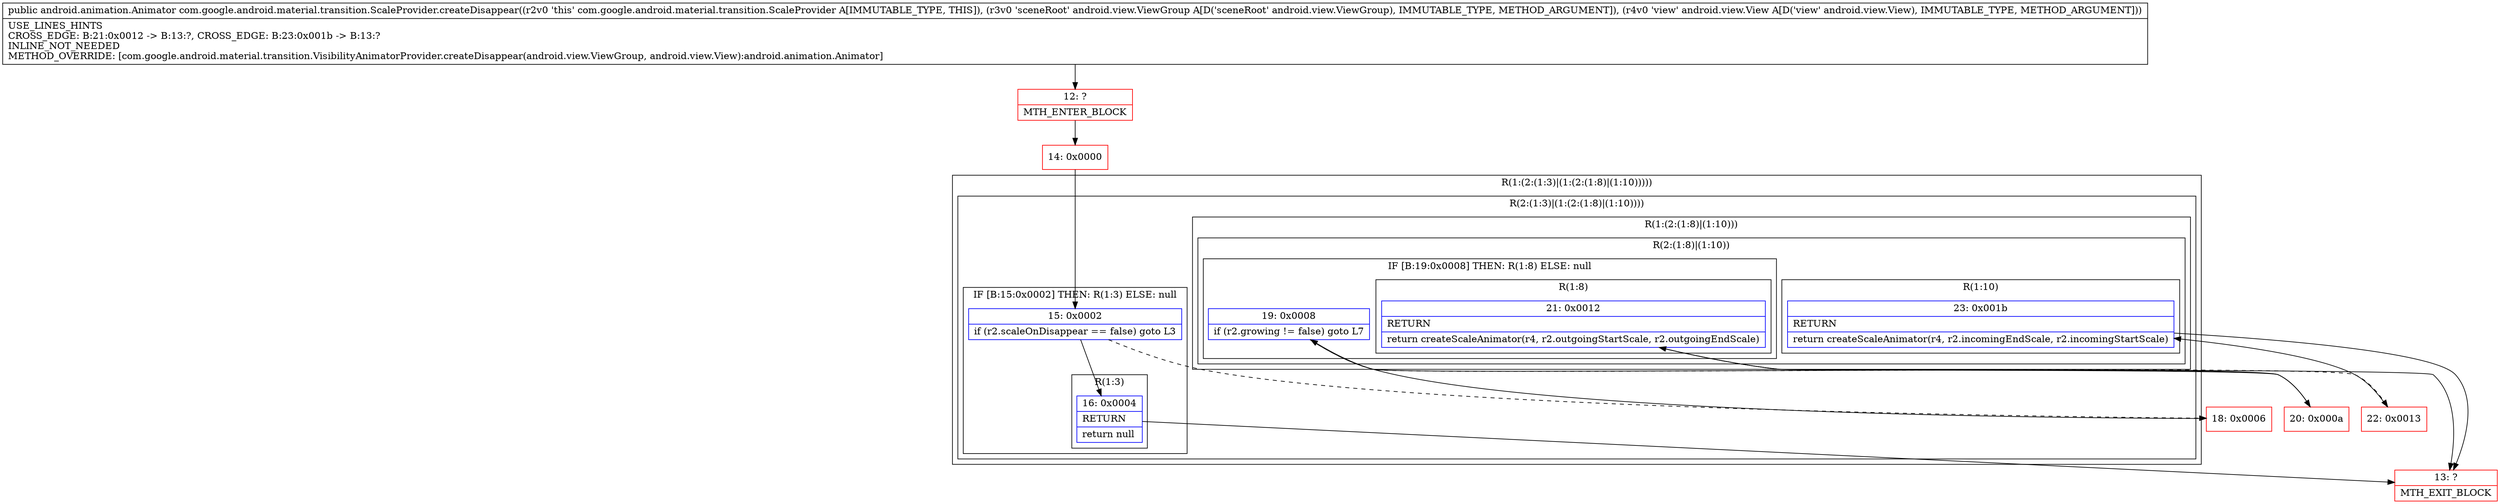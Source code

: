 digraph "CFG forcom.google.android.material.transition.ScaleProvider.createDisappear(Landroid\/view\/ViewGroup;Landroid\/view\/View;)Landroid\/animation\/Animator;" {
subgraph cluster_Region_495696980 {
label = "R(1:(2:(1:3)|(1:(2:(1:8)|(1:10)))))";
node [shape=record,color=blue];
subgraph cluster_Region_669581297 {
label = "R(2:(1:3)|(1:(2:(1:8)|(1:10))))";
node [shape=record,color=blue];
subgraph cluster_IfRegion_1092678928 {
label = "IF [B:15:0x0002] THEN: R(1:3) ELSE: null";
node [shape=record,color=blue];
Node_15 [shape=record,label="{15\:\ 0x0002|if (r2.scaleOnDisappear == false) goto L3\l}"];
subgraph cluster_Region_933851075 {
label = "R(1:3)";
node [shape=record,color=blue];
Node_16 [shape=record,label="{16\:\ 0x0004|RETURN\l|return null\l}"];
}
}
subgraph cluster_Region_1996495998 {
label = "R(1:(2:(1:8)|(1:10)))";
node [shape=record,color=blue];
subgraph cluster_Region_393699864 {
label = "R(2:(1:8)|(1:10))";
node [shape=record,color=blue];
subgraph cluster_IfRegion_1371114899 {
label = "IF [B:19:0x0008] THEN: R(1:8) ELSE: null";
node [shape=record,color=blue];
Node_19 [shape=record,label="{19\:\ 0x0008|if (r2.growing != false) goto L7\l}"];
subgraph cluster_Region_756168464 {
label = "R(1:8)";
node [shape=record,color=blue];
Node_21 [shape=record,label="{21\:\ 0x0012|RETURN\l|return createScaleAnimator(r4, r2.outgoingStartScale, r2.outgoingEndScale)\l}"];
}
}
subgraph cluster_Region_1510354208 {
label = "R(1:10)";
node [shape=record,color=blue];
Node_23 [shape=record,label="{23\:\ 0x001b|RETURN\l|return createScaleAnimator(r4, r2.incomingEndScale, r2.incomingStartScale)\l}"];
}
}
}
}
}
Node_12 [shape=record,color=red,label="{12\:\ ?|MTH_ENTER_BLOCK\l}"];
Node_14 [shape=record,color=red,label="{14\:\ 0x0000}"];
Node_13 [shape=record,color=red,label="{13\:\ ?|MTH_EXIT_BLOCK\l}"];
Node_18 [shape=record,color=red,label="{18\:\ 0x0006}"];
Node_20 [shape=record,color=red,label="{20\:\ 0x000a}"];
Node_22 [shape=record,color=red,label="{22\:\ 0x0013}"];
MethodNode[shape=record,label="{public android.animation.Animator com.google.android.material.transition.ScaleProvider.createDisappear((r2v0 'this' com.google.android.material.transition.ScaleProvider A[IMMUTABLE_TYPE, THIS]), (r3v0 'sceneRoot' android.view.ViewGroup A[D('sceneRoot' android.view.ViewGroup), IMMUTABLE_TYPE, METHOD_ARGUMENT]), (r4v0 'view' android.view.View A[D('view' android.view.View), IMMUTABLE_TYPE, METHOD_ARGUMENT]))  | USE_LINES_HINTS\lCROSS_EDGE: B:21:0x0012 \-\> B:13:?, CROSS_EDGE: B:23:0x001b \-\> B:13:?\lINLINE_NOT_NEEDED\lMETHOD_OVERRIDE: [com.google.android.material.transition.VisibilityAnimatorProvider.createDisappear(android.view.ViewGroup, android.view.View):android.animation.Animator]\l}"];
MethodNode -> Node_12;Node_15 -> Node_16;
Node_15 -> Node_18[style=dashed];
Node_16 -> Node_13;
Node_19 -> Node_20;
Node_19 -> Node_22[style=dashed];
Node_21 -> Node_13;
Node_23 -> Node_13;
Node_12 -> Node_14;
Node_14 -> Node_15;
Node_18 -> Node_19;
Node_20 -> Node_21;
Node_22 -> Node_23;
}

